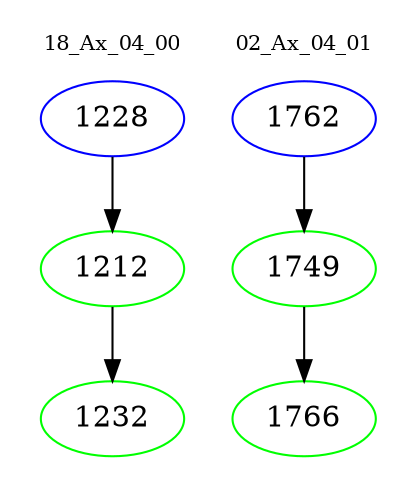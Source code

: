 digraph{
subgraph cluster_0 {
color = white
label = "18_Ax_04_00";
fontsize=10;
T0_1228 [label="1228", color="blue"]
T0_1228 -> T0_1212 [color="black"]
T0_1212 [label="1212", color="green"]
T0_1212 -> T0_1232 [color="black"]
T0_1232 [label="1232", color="green"]
}
subgraph cluster_1 {
color = white
label = "02_Ax_04_01";
fontsize=10;
T1_1762 [label="1762", color="blue"]
T1_1762 -> T1_1749 [color="black"]
T1_1749 [label="1749", color="green"]
T1_1749 -> T1_1766 [color="black"]
T1_1766 [label="1766", color="green"]
}
}
